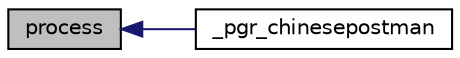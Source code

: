 digraph "process"
{
  edge [fontname="Helvetica",fontsize="10",labelfontname="Helvetica",labelfontsize="10"];
  node [fontname="Helvetica",fontsize="10",shape=record];
  rankdir="LR";
  Node96 [label="process",height=0.2,width=0.4,color="black", fillcolor="grey75", style="filled", fontcolor="black"];
  Node96 -> Node97 [dir="back",color="midnightblue",fontsize="10",style="solid",fontname="Helvetica"];
  Node97 [label="_pgr_chinesepostman",height=0.2,width=0.4,color="black", fillcolor="white", style="filled",URL="$chinesePostman_8c.html#a88a6bbcacc152bfd9e30ba3c4112d7be"];
}
